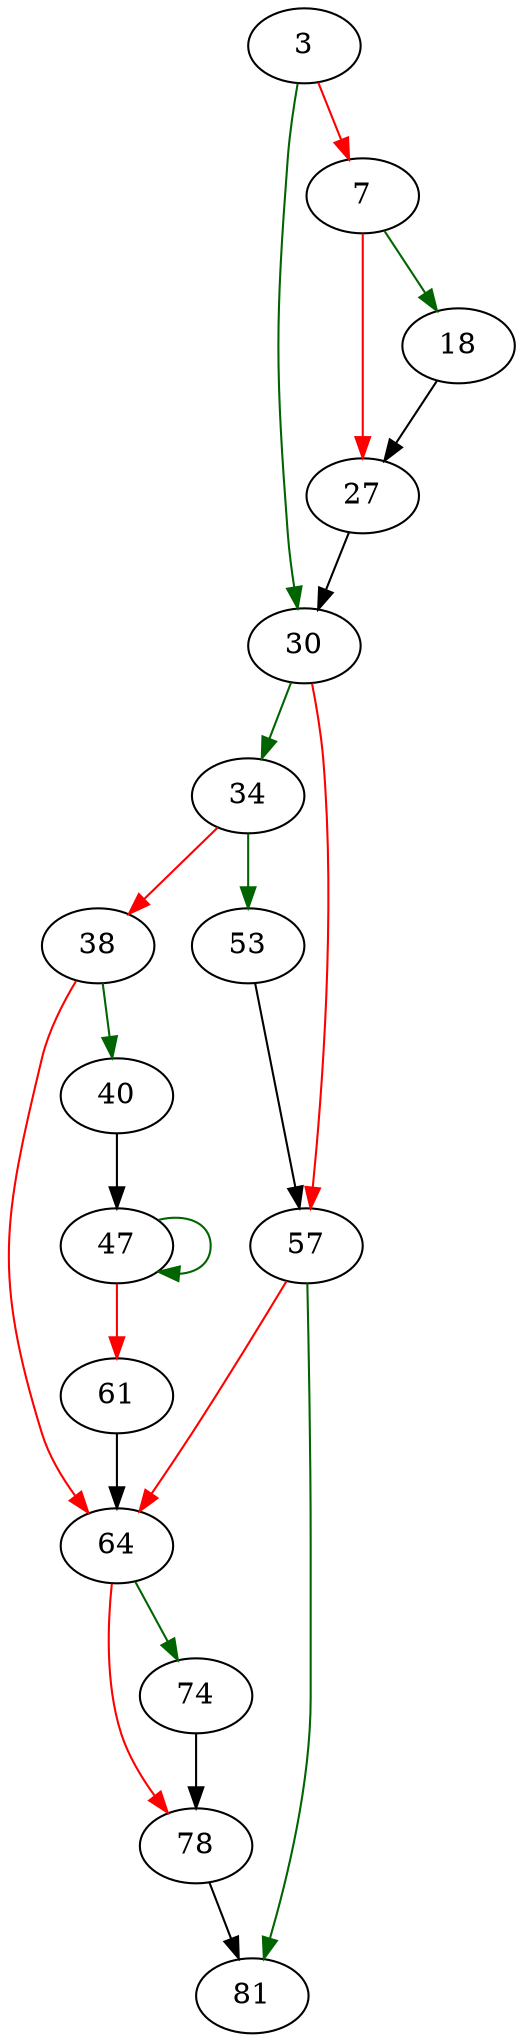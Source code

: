 strict digraph "md5_process_bytes" {
	// Node definitions.
	3 [entry=true];
	30;
	7;
	18;
	27;
	34;
	57;
	53;
	38;
	40;
	64;
	47;
	61;
	81;
	74;
	78;

	// Edge definitions.
	3 -> 30 [
		color=darkgreen
		cond=true
	];
	3 -> 7 [
		color=red
		cond=false
	];
	30 -> 34 [
		color=darkgreen
		cond=true
	];
	30 -> 57 [
		color=red
		cond=false
	];
	7 -> 18 [
		color=darkgreen
		cond=true
	];
	7 -> 27 [
		color=red
		cond=false
	];
	18 -> 27;
	27 -> 30;
	34 -> 53 [
		color=darkgreen
		cond=true
	];
	34 -> 38 [
		color=red
		cond=false
	];
	57 -> 64 [
		color=red
		cond=false
	];
	57 -> 81 [
		color=darkgreen
		cond=true
	];
	53 -> 57;
	38 -> 40 [
		color=darkgreen
		cond=true
	];
	38 -> 64 [
		color=red
		cond=false
	];
	40 -> 47;
	64 -> 74 [
		color=darkgreen
		cond=true
	];
	64 -> 78 [
		color=red
		cond=false
	];
	47 -> 47 [
		color=darkgreen
		cond=true
	];
	47 -> 61 [
		color=red
		cond=false
	];
	61 -> 64;
	74 -> 78;
	78 -> 81;
}